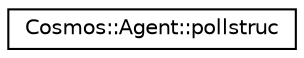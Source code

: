 digraph "Graphical Class Hierarchy"
{
 // INTERACTIVE_SVG=YES
  edge [fontname="Helvetica",fontsize="10",labelfontname="Helvetica",labelfontsize="10"];
  node [fontname="Helvetica",fontsize="10",shape=record];
  rankdir="LR";
  Node0 [label="Cosmos::Agent::pollstruc",height=0.2,width=0.4,color="black", fillcolor="white", style="filled",URL="$struct_cosmos_1_1_agent_1_1pollstruc.html"];
}
